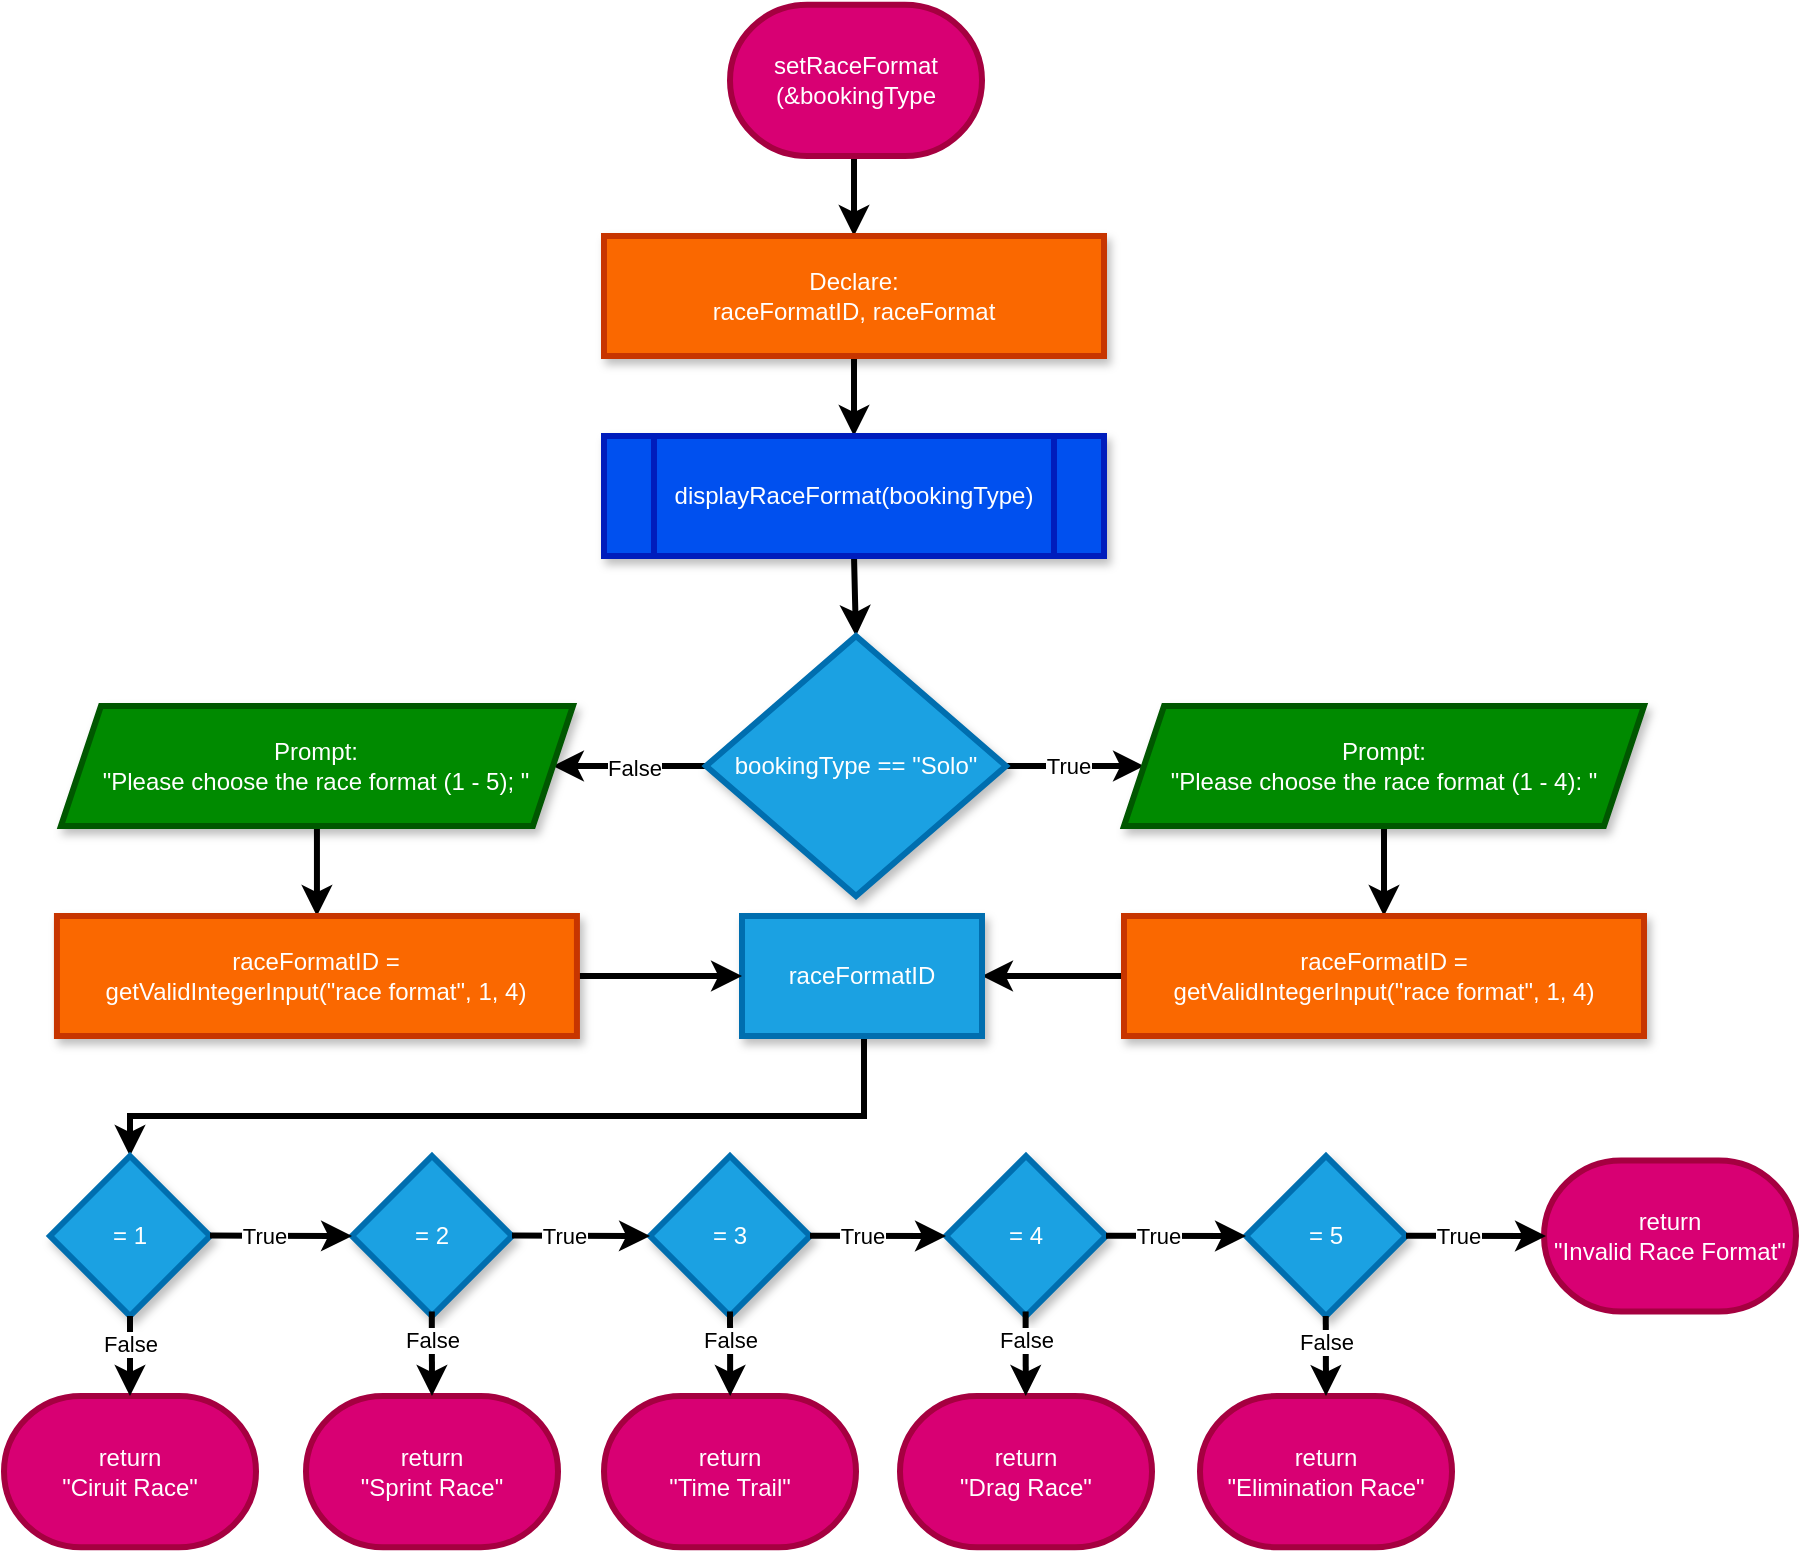 <mxfile>
    <diagram name="Page-1" id="Rn_51gsRaB02Dr3b2L31">
        <mxGraphModel dx="2127" dy="1016" grid="1" gridSize="10" guides="1" tooltips="1" connect="1" arrows="1" fold="1" page="0" pageScale="1" pageWidth="1169" pageHeight="827" math="0" shadow="0">
            <root>
                <mxCell id="0"/>
                <mxCell id="1" parent="0"/>
                <mxCell id="ctiVgHBL_NUAtJyN5x7s-3" value="" style="rounded=0;orthogonalLoop=1;jettySize=auto;html=1;enumerate=0;comic=0;backgroundOutline=0;strokeWidth=3;" parent="1" target="ctiVgHBL_NUAtJyN5x7s-2" edge="1">
                    <mxGeometry relative="1" as="geometry">
                        <mxPoint x="425" y="110" as="sourcePoint"/>
                    </mxGeometry>
                </mxCell>
                <mxCell id="ctiVgHBL_NUAtJyN5x7s-5" value="" style="edgeStyle=orthogonalEdgeStyle;rounded=0;orthogonalLoop=1;jettySize=auto;html=1;enumerate=0;comic=0;backgroundOutline=0;strokeWidth=3;" parent="1" source="ctiVgHBL_NUAtJyN5x7s-2" edge="1">
                    <mxGeometry relative="1" as="geometry">
                        <mxPoint x="425" y="250" as="targetPoint"/>
                    </mxGeometry>
                </mxCell>
                <mxCell id="ctiVgHBL_NUAtJyN5x7s-2" value="&lt;font style=&quot;color: rgb(255, 255, 255);&quot;&gt;Declare:&lt;/font&gt;&lt;div&gt;&lt;font style=&quot;color: rgb(255, 255, 255);&quot;&gt;raceFormatID, raceFormat&lt;/font&gt;&lt;/div&gt;" style="whiteSpace=wrap;html=1;strokeWidth=3;fillColor=#fa6800;fontColor=#FFFFFF;strokeColor=#C73500;shadow=1;enumerate=0;comic=0;backgroundOutline=0;" parent="1" vertex="1">
                    <mxGeometry x="300" y="150" width="250" height="60" as="geometry"/>
                </mxCell>
                <mxCell id="ctiVgHBL_NUAtJyN5x7s-7" value="" style="edgeStyle=orthogonalEdgeStyle;rounded=0;orthogonalLoop=1;jettySize=auto;html=1;enumerate=0;comic=0;backgroundOutline=0;strokeWidth=3;" parent="1" target="ctiVgHBL_NUAtJyN5x7s-6" edge="1">
                    <mxGeometry relative="1" as="geometry">
                        <mxPoint x="425" y="310.0" as="sourcePoint"/>
                    </mxGeometry>
                </mxCell>
                <mxCell id="ctiVgHBL_NUAtJyN5x7s-9" value="" style="edgeStyle=orthogonalEdgeStyle;rounded=0;orthogonalLoop=1;jettySize=auto;html=1;enumerate=0;comic=0;backgroundOutline=0;strokeWidth=3;" parent="1" source="ctiVgHBL_NUAtJyN5x7s-6" target="ctiVgHBL_NUAtJyN5x7s-8" edge="1">
                    <mxGeometry relative="1" as="geometry"/>
                </mxCell>
                <mxCell id="ctiVgHBL_NUAtJyN5x7s-12" value="True" style="edgeLabel;html=1;align=center;verticalAlign=middle;resizable=0;points=[];enumerate=0;comic=0;backgroundOutline=0;" parent="ctiVgHBL_NUAtJyN5x7s-9" vertex="1" connectable="0">
                    <mxGeometry x="-0.069" y="-2" relative="1" as="geometry">
                        <mxPoint x="-1" y="-2" as="offset"/>
                    </mxGeometry>
                </mxCell>
                <mxCell id="ctiVgHBL_NUAtJyN5x7s-22" value="" style="edgeStyle=orthogonalEdgeStyle;rounded=0;orthogonalLoop=1;jettySize=auto;html=1;enumerate=0;comic=0;backgroundOutline=0;strokeWidth=3;" parent="1" source="ctiVgHBL_NUAtJyN5x7s-6" target="ctiVgHBL_NUAtJyN5x7s-21" edge="1">
                    <mxGeometry relative="1" as="geometry"/>
                </mxCell>
                <mxCell id="ctiVgHBL_NUAtJyN5x7s-33" value="False" style="edgeLabel;html=1;align=center;verticalAlign=middle;resizable=0;points=[];enumerate=0;comic=0;backgroundOutline=0;" parent="ctiVgHBL_NUAtJyN5x7s-22" vertex="1" connectable="0">
                    <mxGeometry x="-0.056" y="3" relative="1" as="geometry">
                        <mxPoint y="-2" as="offset"/>
                    </mxGeometry>
                </mxCell>
                <mxCell id="ctiVgHBL_NUAtJyN5x7s-6" value="bookingType == &quot;Solo&quot;" style="rhombus;whiteSpace=wrap;html=1;fillColor=#1ba1e2;strokeColor=#006EAF;fontColor=#ffffff;strokeWidth=3;shadow=1;enumerate=0;comic=0;backgroundOutline=0;" parent="1" vertex="1">
                    <mxGeometry x="351" y="350" width="150" height="130" as="geometry"/>
                </mxCell>
                <mxCell id="ctiVgHBL_NUAtJyN5x7s-11" value="" style="edgeStyle=orthogonalEdgeStyle;rounded=0;orthogonalLoop=1;jettySize=auto;html=1;enumerate=0;comic=0;backgroundOutline=0;strokeWidth=3;" parent="1" source="ctiVgHBL_NUAtJyN5x7s-8" target="ctiVgHBL_NUAtJyN5x7s-10" edge="1">
                    <mxGeometry relative="1" as="geometry"/>
                </mxCell>
                <mxCell id="ctiVgHBL_NUAtJyN5x7s-8" value="&lt;font style=&quot;color: rgb(255, 255, 255);&quot;&gt;Prompt:&lt;/font&gt;&lt;div&gt;&lt;font style=&quot;color: rgb(255, 255, 255);&quot;&gt;&quot;Please choose the race format (1 - 4): &quot;&lt;/font&gt;&lt;/div&gt;" style="shape=parallelogram;perimeter=parallelogramPerimeter;whiteSpace=wrap;html=1;fixedSize=1;fillColor=#008a00;strokeColor=#005700;fontColor=#ffffff;strokeWidth=3;shadow=1;enumerate=0;comic=0;backgroundOutline=0;" parent="1" vertex="1">
                    <mxGeometry x="560" y="385" width="260" height="60" as="geometry"/>
                </mxCell>
                <mxCell id="4" value="" style="edgeStyle=none;html=1;enumerate=0;comic=0;backgroundOutline=0;strokeWidth=3;" parent="1" source="ctiVgHBL_NUAtJyN5x7s-10" target="ctiVgHBL_NUAtJyN5x7s-34" edge="1">
                    <mxGeometry relative="1" as="geometry"/>
                </mxCell>
                <mxCell id="ctiVgHBL_NUAtJyN5x7s-10" value="raceFormatID =&lt;br&gt;getValidIntegerInput(&quot;race format&quot;, 1, 4)" style="whiteSpace=wrap;html=1;strokeWidth=3;fillColor=#fa6800;fontColor=#FFFFFF;strokeColor=#C73500;shadow=1;enumerate=0;comic=0;backgroundOutline=0;" parent="1" vertex="1">
                    <mxGeometry x="560" y="490" width="260" height="60" as="geometry"/>
                </mxCell>
                <mxCell id="djgw-oC-NDrj5fGMf-Su-7" value="" style="edgeStyle=orthogonalEdgeStyle;rounded=0;orthogonalLoop=1;jettySize=auto;html=1;enumerate=0;comic=0;backgroundOutline=0;strokeWidth=3;" parent="1" source="ctiVgHBL_NUAtJyN5x7s-21" target="djgw-oC-NDrj5fGMf-Su-6" edge="1">
                    <mxGeometry relative="1" as="geometry"/>
                </mxCell>
                <mxCell id="ctiVgHBL_NUAtJyN5x7s-21" value="&lt;font style=&quot;color: rgb(255, 255, 255);&quot;&gt;Prompt:&lt;/font&gt;&lt;div&gt;&lt;font style=&quot;color: rgb(255, 255, 255);&quot;&gt;&quot;Please choose the race format (1 - 5); &quot;&lt;/font&gt;&lt;/div&gt;" style="shape=parallelogram;perimeter=parallelogramPerimeter;whiteSpace=wrap;html=1;fixedSize=1;fillColor=#008a00;strokeColor=#005700;fontColor=#ffffff;strokeWidth=3;shadow=1;enumerate=0;comic=0;backgroundOutline=0;" parent="1" vertex="1">
                    <mxGeometry x="28.47" y="385" width="256" height="60" as="geometry"/>
                </mxCell>
                <mxCell id="ctiVgHBL_NUAtJyN5x7s-38" value="" style="edgeStyle=orthogonalEdgeStyle;rounded=0;orthogonalLoop=1;jettySize=auto;html=1;enumerate=0;comic=0;backgroundOutline=0;strokeWidth=3;" parent="1" source="ctiVgHBL_NUAtJyN5x7s-34" target="ctiVgHBL_NUAtJyN5x7s-37" edge="1">
                    <mxGeometry relative="1" as="geometry">
                        <Array as="points">
                            <mxPoint x="430" y="590"/>
                            <mxPoint x="63" y="590"/>
                        </Array>
                    </mxGeometry>
                </mxCell>
                <mxCell id="ctiVgHBL_NUAtJyN5x7s-34" value="raceFormatID" style="whiteSpace=wrap;html=1;fillColor=#1ba1e2;strokeColor=#006EAF;fontColor=#ffffff;strokeWidth=3;shadow=1;enumerate=0;comic=0;backgroundOutline=0;" parent="1" vertex="1">
                    <mxGeometry x="369" y="490" width="120" height="60" as="geometry"/>
                </mxCell>
                <mxCell id="ctiVgHBL_NUAtJyN5x7s-37" value="= 1" style="rhombus;whiteSpace=wrap;html=1;fillColor=#1ba1e2;strokeColor=#006EAF;fontColor=#ffffff;strokeWidth=3;shadow=1;enumerate=0;comic=0;backgroundOutline=0;" parent="1" vertex="1">
                    <mxGeometry x="23" y="610" width="80" height="80" as="geometry"/>
                </mxCell>
                <mxCell id="ctiVgHBL_NUAtJyN5x7s-42" value="= 2" style="rhombus;whiteSpace=wrap;html=1;fillColor=#1ba1e2;strokeColor=#006EAF;fontColor=#ffffff;strokeWidth=3;shadow=1;enumerate=0;comic=0;backgroundOutline=0;" parent="1" vertex="1">
                    <mxGeometry x="174" y="610" width="80" height="80" as="geometry"/>
                </mxCell>
                <mxCell id="ctiVgHBL_NUAtJyN5x7s-46" value="= 3" style="rhombus;whiteSpace=wrap;html=1;fillColor=#1ba1e2;strokeColor=#006EAF;fontColor=#ffffff;strokeWidth=3;shadow=1;enumerate=0;comic=0;backgroundOutline=0;" parent="1" vertex="1">
                    <mxGeometry x="323" y="610" width="80" height="80" as="geometry"/>
                </mxCell>
                <mxCell id="ctiVgHBL_NUAtJyN5x7s-53" value="= 4" style="rhombus;whiteSpace=wrap;html=1;fillColor=#1ba1e2;strokeColor=#006EAF;fontColor=#ffffff;strokeWidth=3;shadow=1;enumerate=0;comic=0;backgroundOutline=0;" parent="1" vertex="1">
                    <mxGeometry x="471" y="610" width="80" height="80" as="geometry"/>
                </mxCell>
                <mxCell id="ctiVgHBL_NUAtJyN5x7s-57" value="= 5" style="rhombus;whiteSpace=wrap;html=1;fillColor=#1ba1e2;strokeColor=#006EAF;fontColor=#ffffff;strokeWidth=3;shadow=1;enumerate=0;comic=0;backgroundOutline=0;" parent="1" vertex="1">
                    <mxGeometry x="621" y="610" width="80" height="80" as="geometry"/>
                </mxCell>
                <mxCell id="2" value="displayRaceFormat(bookingType)" style="shape=process;whiteSpace=wrap;html=1;backgroundOutline=0;fillColor=#0050ef;fontColor=#ffffff;strokeColor=#001DBC;shadow=1;enumerate=0;comic=0;strokeWidth=3;" parent="1" vertex="1">
                    <mxGeometry x="300" y="250" width="250" height="60" as="geometry"/>
                </mxCell>
                <mxCell id="3" value="" style="edgeStyle=none;html=1;enumerate=0;comic=0;backgroundOutline=0;strokeWidth=3;" parent="1" source="djgw-oC-NDrj5fGMf-Su-6" target="ctiVgHBL_NUAtJyN5x7s-34" edge="1">
                    <mxGeometry relative="1" as="geometry"/>
                </mxCell>
                <mxCell id="djgw-oC-NDrj5fGMf-Su-6" value="raceFormatID =&lt;br&gt;getValidIntegerInput(&quot;race format&quot;, 1, 4)" style="whiteSpace=wrap;html=1;strokeWidth=3;fillColor=#fa6800;fontColor=#FFFFFF;strokeColor=#C73500;shadow=1;enumerate=0;comic=0;backgroundOutline=0;" parent="1" vertex="1">
                    <mxGeometry x="26.47" y="490" width="260" height="60" as="geometry"/>
                </mxCell>
                <mxCell id="5" value="setRaceFormat&lt;br&gt;(&amp;amp;bookingType" style="strokeWidth=3;html=1;shape=mxgraph.flowchart.terminator;whiteSpace=wrap;fillColor=#d80073;fontColor=#ffffff;strokeColor=#A50040;" parent="1" vertex="1">
                    <mxGeometry x="363" y="34.4" width="126" height="75.6" as="geometry"/>
                </mxCell>
                <mxCell id="12" value="return&lt;br&gt;&quot;Invalid Race Format&quot;" style="strokeWidth=3;html=1;shape=mxgraph.flowchart.terminator;whiteSpace=wrap;fillColor=#d80073;fontColor=#ffffff;strokeColor=#A50040;" parent="1" vertex="1">
                    <mxGeometry x="770" y="612.2" width="126" height="75.6" as="geometry"/>
                </mxCell>
                <mxCell id="Ktt5ku9WDqrwhQD_K9kL-12" value="return&lt;br&gt;&quot;Ciruit Race&quot;" style="strokeWidth=3;html=1;shape=mxgraph.flowchart.terminator;whiteSpace=wrap;fillColor=#d80073;fontColor=#ffffff;strokeColor=#A50040;" parent="1" vertex="1">
                    <mxGeometry y="730" width="126" height="75.6" as="geometry"/>
                </mxCell>
                <mxCell id="Ktt5ku9WDqrwhQD_K9kL-13" value="return&lt;br&gt;&quot;Sprint Race&quot;" style="strokeWidth=3;html=1;shape=mxgraph.flowchart.terminator;whiteSpace=wrap;fillColor=#d80073;fontColor=#ffffff;strokeColor=#A50040;" parent="1" vertex="1">
                    <mxGeometry x="151" y="730" width="126" height="75.6" as="geometry"/>
                </mxCell>
                <mxCell id="Ktt5ku9WDqrwhQD_K9kL-14" value="return&lt;br&gt;&quot;Time Trail&quot;" style="strokeWidth=3;html=1;shape=mxgraph.flowchart.terminator;whiteSpace=wrap;fillColor=#d80073;fontColor=#ffffff;strokeColor=#A50040;" parent="1" vertex="1">
                    <mxGeometry x="300" y="730" width="126" height="75.6" as="geometry"/>
                </mxCell>
                <mxCell id="Ktt5ku9WDqrwhQD_K9kL-15" value="return&lt;br&gt;&quot;Drag Race&quot;" style="strokeWidth=3;html=1;shape=mxgraph.flowchart.terminator;whiteSpace=wrap;fillColor=#d80073;fontColor=#ffffff;strokeColor=#A50040;" parent="1" vertex="1">
                    <mxGeometry x="448" y="730" width="126" height="75.6" as="geometry"/>
                </mxCell>
                <mxCell id="Ktt5ku9WDqrwhQD_K9kL-16" value="return&lt;br&gt;&quot;Elimination Race&quot;" style="strokeWidth=3;html=1;shape=mxgraph.flowchart.terminator;whiteSpace=wrap;fillColor=#d80073;fontColor=#ffffff;strokeColor=#A50040;" parent="1" vertex="1">
                    <mxGeometry x="598" y="730" width="126" height="75.6" as="geometry"/>
                </mxCell>
                <mxCell id="13" value="True" style="edgeStyle=none;orthogonalLoop=1;jettySize=auto;html=1;strokeWidth=3;entryX=0;entryY=0.5;entryDx=0;entryDy=0;" edge="1" parent="1" target="ctiVgHBL_NUAtJyN5x7s-42">
                    <mxGeometry x="-0.239" width="100" relative="1" as="geometry">
                        <mxPoint x="103" y="649.8" as="sourcePoint"/>
                        <mxPoint x="170" y="650" as="targetPoint"/>
                        <Array as="points"/>
                        <mxPoint as="offset"/>
                    </mxGeometry>
                </mxCell>
                <mxCell id="14" value="False" style="edgeStyle=none;orthogonalLoop=1;jettySize=auto;html=1;strokeWidth=3;entryX=0.5;entryY=0;entryDx=0;entryDy=0;exitX=0.5;exitY=1;exitDx=0;exitDy=0;entryPerimeter=0;" edge="1" parent="1" source="ctiVgHBL_NUAtJyN5x7s-37" target="Ktt5ku9WDqrwhQD_K9kL-12">
                    <mxGeometry x="-0.333" width="100" relative="1" as="geometry">
                        <mxPoint x="80" y="700" as="sourcePoint"/>
                        <mxPoint x="151" y="688" as="targetPoint"/>
                        <Array as="points"/>
                        <mxPoint as="offset"/>
                    </mxGeometry>
                </mxCell>
                <mxCell id="15" value="True" style="edgeStyle=none;orthogonalLoop=1;jettySize=auto;html=1;strokeWidth=3;entryX=0;entryY=0.5;entryDx=0;entryDy=0;" edge="1" parent="1" target="ctiVgHBL_NUAtJyN5x7s-46">
                    <mxGeometry x="-0.239" width="100" relative="1" as="geometry">
                        <mxPoint x="254" y="649.71" as="sourcePoint"/>
                        <mxPoint x="320" y="650" as="targetPoint"/>
                        <Array as="points"/>
                        <mxPoint as="offset"/>
                    </mxGeometry>
                </mxCell>
                <mxCell id="16" value="True" style="edgeStyle=none;orthogonalLoop=1;jettySize=auto;html=1;strokeWidth=3;entryX=0;entryY=0.5;entryDx=0;entryDy=0;" edge="1" parent="1" target="ctiVgHBL_NUAtJyN5x7s-53">
                    <mxGeometry x="-0.239" width="100" relative="1" as="geometry">
                        <mxPoint x="403" y="649.83" as="sourcePoint"/>
                        <mxPoint x="450" y="670" as="targetPoint"/>
                        <Array as="points"/>
                        <mxPoint as="offset"/>
                    </mxGeometry>
                </mxCell>
                <mxCell id="17" value="True" style="edgeStyle=none;orthogonalLoop=1;jettySize=auto;html=1;strokeWidth=3;entryX=0;entryY=0.5;entryDx=0;entryDy=0;" edge="1" parent="1" target="ctiVgHBL_NUAtJyN5x7s-57">
                    <mxGeometry x="-0.239" width="100" relative="1" as="geometry">
                        <mxPoint x="551" y="649.83" as="sourcePoint"/>
                        <mxPoint x="619" y="650" as="targetPoint"/>
                        <Array as="points"/>
                        <mxPoint as="offset"/>
                    </mxGeometry>
                </mxCell>
                <mxCell id="18" value="True" style="edgeStyle=none;orthogonalLoop=1;jettySize=auto;html=1;strokeWidth=3;entryX=0;entryY=0.5;entryDx=0;entryDy=0;" edge="1" parent="1">
                    <mxGeometry x="-0.239" width="100" relative="1" as="geometry">
                        <mxPoint x="701" y="649.83" as="sourcePoint"/>
                        <mxPoint x="771" y="650" as="targetPoint"/>
                        <Array as="points"/>
                        <mxPoint as="offset"/>
                    </mxGeometry>
                </mxCell>
                <mxCell id="19" value="False" style="edgeStyle=none;orthogonalLoop=1;jettySize=auto;html=1;strokeWidth=3;entryX=0.5;entryY=0;entryDx=0;entryDy=0;exitX=0.5;exitY=1;exitDx=0;exitDy=0;entryPerimeter=0;" edge="1" parent="1" target="Ktt5ku9WDqrwhQD_K9kL-13">
                    <mxGeometry x="-0.333" width="100" relative="1" as="geometry">
                        <mxPoint x="213.9" y="687.8" as="sourcePoint"/>
                        <mxPoint x="213.9" y="727.8" as="targetPoint"/>
                        <Array as="points"/>
                        <mxPoint as="offset"/>
                    </mxGeometry>
                </mxCell>
                <mxCell id="20" value="False" style="edgeStyle=none;orthogonalLoop=1;jettySize=auto;html=1;strokeWidth=3;entryX=0.5;entryY=0;entryDx=0;entryDy=0;exitX=0.5;exitY=1;exitDx=0;exitDy=0;entryPerimeter=0;" edge="1" parent="1">
                    <mxGeometry x="-0.333" width="100" relative="1" as="geometry">
                        <mxPoint x="363" y="687.8" as="sourcePoint"/>
                        <mxPoint x="363.1" y="730" as="targetPoint"/>
                        <Array as="points"/>
                        <mxPoint as="offset"/>
                    </mxGeometry>
                </mxCell>
                <mxCell id="21" value="False" style="edgeStyle=none;orthogonalLoop=1;jettySize=auto;html=1;strokeWidth=3;entryX=0.5;entryY=0;entryDx=0;entryDy=0;exitX=0.5;exitY=1;exitDx=0;exitDy=0;entryPerimeter=0;" edge="1" parent="1">
                    <mxGeometry x="-0.333" width="100" relative="1" as="geometry">
                        <mxPoint x="510.8" y="687.8" as="sourcePoint"/>
                        <mxPoint x="510.9" y="730" as="targetPoint"/>
                        <Array as="points"/>
                        <mxPoint as="offset"/>
                    </mxGeometry>
                </mxCell>
                <mxCell id="22" value="False" style="edgeStyle=none;orthogonalLoop=1;jettySize=auto;html=1;strokeWidth=3;exitX=0.5;exitY=1;exitDx=0;exitDy=0;entryX=0.5;entryY=0;entryDx=0;entryDy=0;entryPerimeter=0;" edge="1" parent="1" target="Ktt5ku9WDqrwhQD_K9kL-16">
                    <mxGeometry x="-0.333" width="100" relative="1" as="geometry">
                        <mxPoint x="660.88" y="690" as="sourcePoint"/>
                        <mxPoint x="660" y="720" as="targetPoint"/>
                        <Array as="points"/>
                        <mxPoint as="offset"/>
                    </mxGeometry>
                </mxCell>
            </root>
        </mxGraphModel>
    </diagram>
</mxfile>